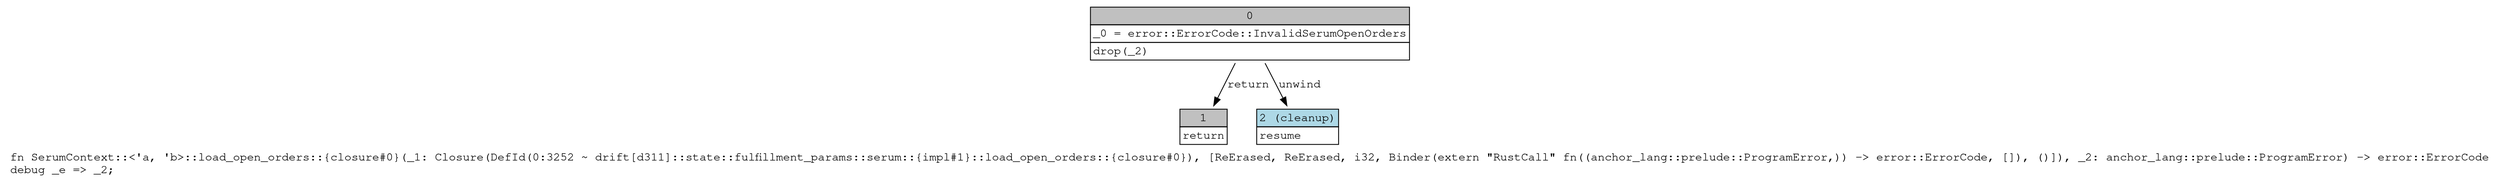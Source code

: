 digraph Mir_0_3252 {
    graph [fontname="Courier, monospace"];
    node [fontname="Courier, monospace"];
    edge [fontname="Courier, monospace"];
    label=<fn SerumContext::&lt;'a, 'b&gt;::load_open_orders::{closure#0}(_1: Closure(DefId(0:3252 ~ drift[d311]::state::fulfillment_params::serum::{impl#1}::load_open_orders::{closure#0}), [ReErased, ReErased, i32, Binder(extern &quot;RustCall&quot; fn((anchor_lang::prelude::ProgramError,)) -&gt; error::ErrorCode, []), ()]), _2: anchor_lang::prelude::ProgramError) -&gt; error::ErrorCode<br align="left"/>debug _e =&gt; _2;<br align="left"/>>;
    bb0__0_3252 [shape="none", label=<<table border="0" cellborder="1" cellspacing="0"><tr><td bgcolor="gray" align="center" colspan="1">0</td></tr><tr><td align="left" balign="left">_0 = error::ErrorCode::InvalidSerumOpenOrders<br/></td></tr><tr><td align="left">drop(_2)</td></tr></table>>];
    bb1__0_3252 [shape="none", label=<<table border="0" cellborder="1" cellspacing="0"><tr><td bgcolor="gray" align="center" colspan="1">1</td></tr><tr><td align="left">return</td></tr></table>>];
    bb2__0_3252 [shape="none", label=<<table border="0" cellborder="1" cellspacing="0"><tr><td bgcolor="lightblue" align="center" colspan="1">2 (cleanup)</td></tr><tr><td align="left">resume</td></tr></table>>];
    bb0__0_3252 -> bb1__0_3252 [label="return"];
    bb0__0_3252 -> bb2__0_3252 [label="unwind"];
}
